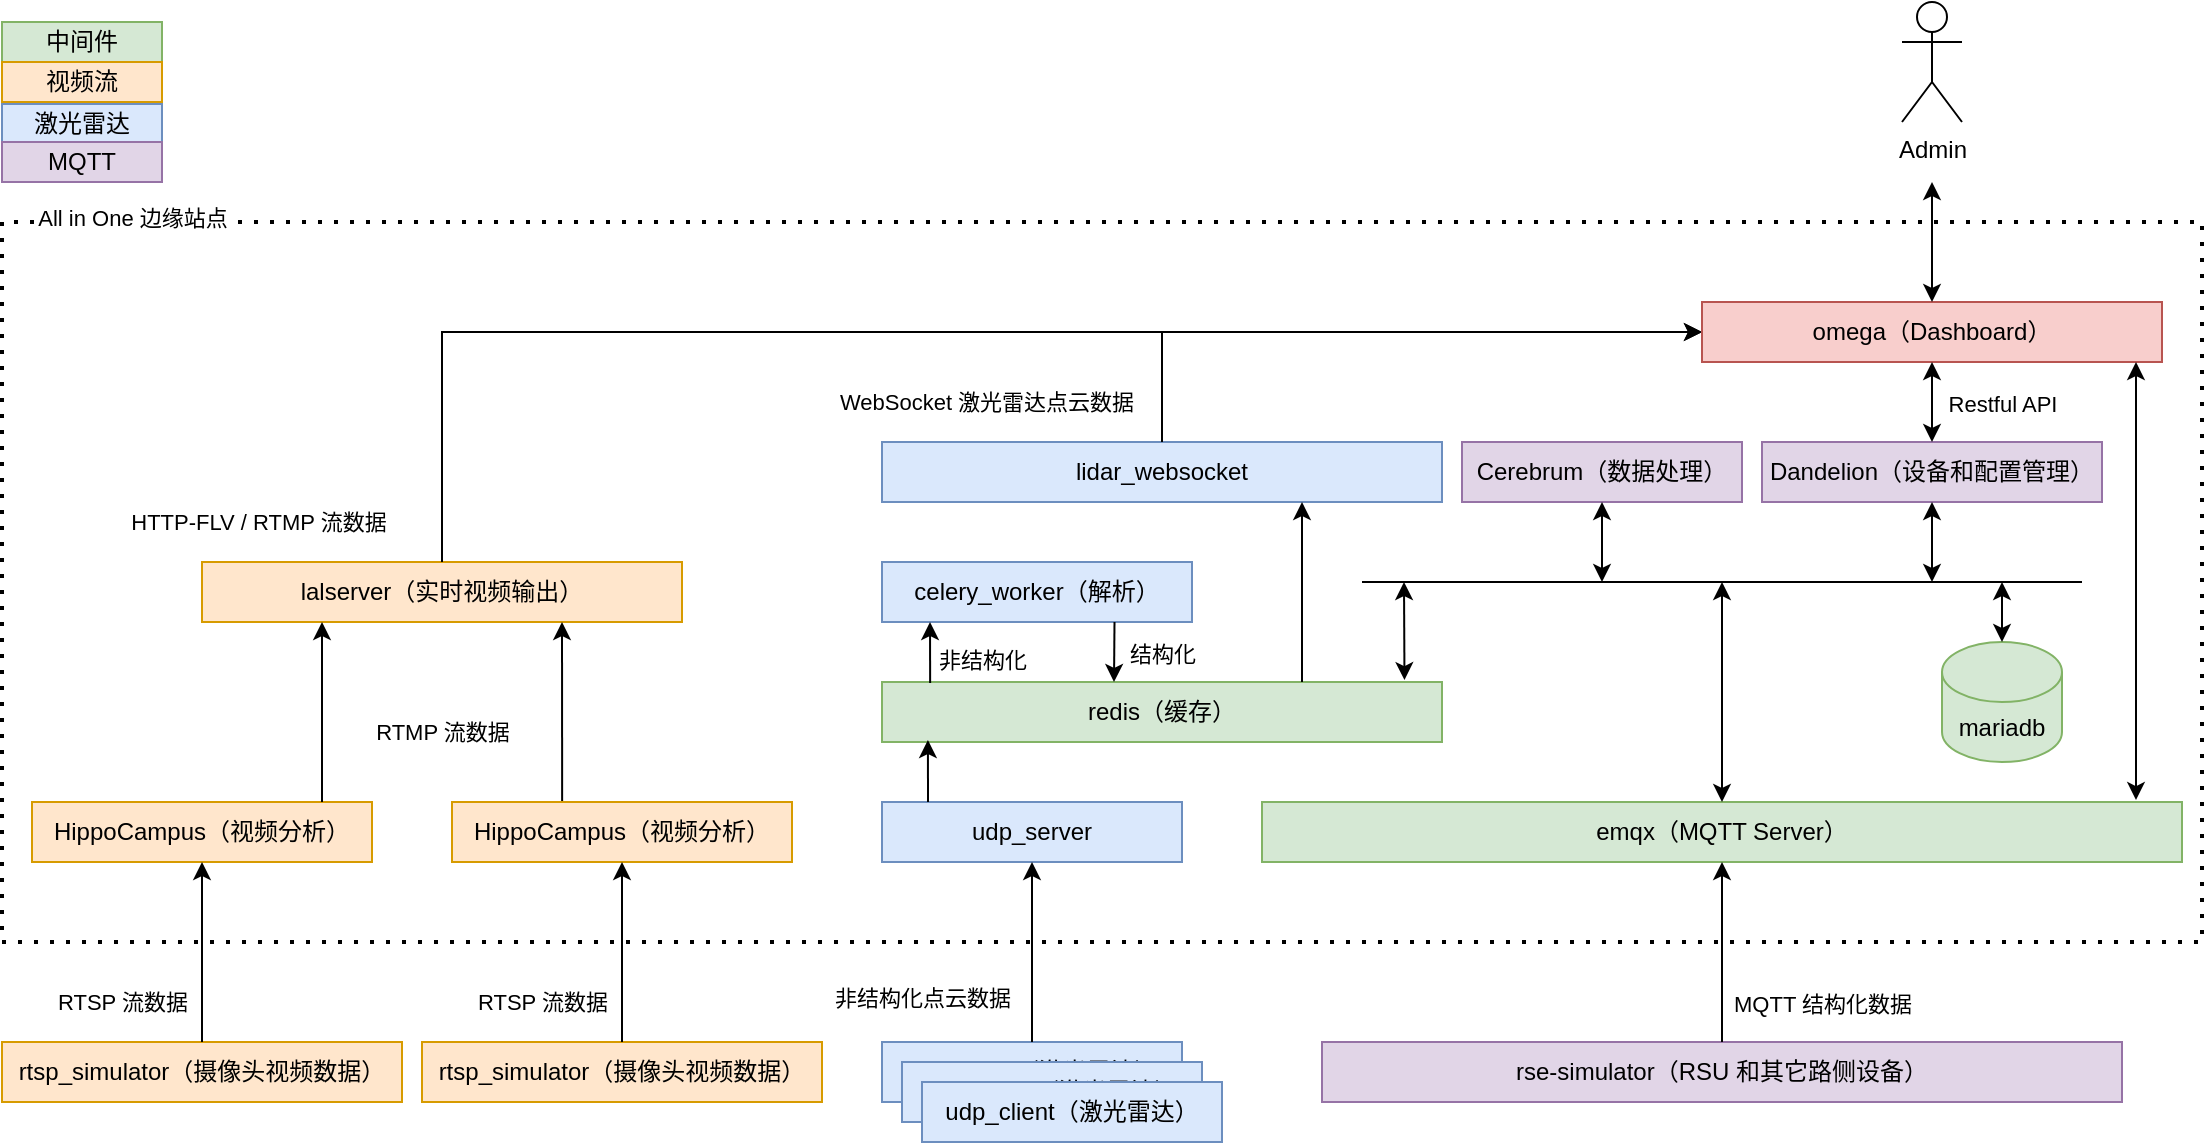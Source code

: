 <mxfile version="20.3.0" type="device"><diagram id="R4nVMdrrn0Yf84N8K09i" name="Page-1"><mxGraphModel dx="946" dy="725" grid="1" gridSize="10" guides="1" tooltips="1" connect="1" arrows="1" fold="1" page="1" pageScale="1" pageWidth="850" pageHeight="1100" math="0" shadow="0"><root><mxCell id="0"/><mxCell id="1" parent="0"/><mxCell id="p6AYMFhOJ9YG2E-_DnDI-4" value="rtsp_simulator（摄像头视频数据）" style="rounded=0;whiteSpace=wrap;html=1;fillColor=#ffe6cc;strokeColor=#d79b00;" parent="1" vertex="1"><mxGeometry x="40" y="730" width="200" height="30" as="geometry"/></mxCell><mxCell id="p6AYMFhOJ9YG2E-_DnDI-6" value="HippoCampus（视频分析）" style="rounded=0;whiteSpace=wrap;html=1;fillColor=#ffe6cc;strokeColor=#d79b00;" parent="1" vertex="1"><mxGeometry x="55" y="610" width="170" height="30" as="geometry"/></mxCell><mxCell id="p6AYMFhOJ9YG2E-_DnDI-7" value="" style="endArrow=classic;html=1;rounded=0;exitX=0.5;exitY=0;exitDx=0;exitDy=0;entryX=0.5;entryY=1;entryDx=0;entryDy=0;" parent="1" source="p6AYMFhOJ9YG2E-_DnDI-4" target="p6AYMFhOJ9YG2E-_DnDI-6" edge="1"><mxGeometry width="50" height="50" relative="1" as="geometry"><mxPoint x="320" y="670" as="sourcePoint"/><mxPoint x="370" y="620" as="targetPoint"/></mxGeometry></mxCell><mxCell id="p6AYMFhOJ9YG2E-_DnDI-15" value="RTSP 流数据" style="edgeLabel;html=1;align=center;verticalAlign=middle;resizable=0;points=[];" parent="p6AYMFhOJ9YG2E-_DnDI-7" vertex="1" connectable="0"><mxGeometry x="-0.522" y="1" relative="1" as="geometry"><mxPoint x="-39" y="1" as="offset"/></mxGeometry></mxCell><mxCell id="p6AYMFhOJ9YG2E-_DnDI-14" value="lalserver（实时视频输出）" style="rounded=0;whiteSpace=wrap;html=1;fillColor=#ffe6cc;strokeColor=#d79b00;" parent="1" vertex="1"><mxGeometry x="140" y="490" width="240" height="30" as="geometry"/></mxCell><mxCell id="p6AYMFhOJ9YG2E-_DnDI-16" value="rtsp_simulator（摄像头视频数据）" style="rounded=0;whiteSpace=wrap;html=1;fillColor=#ffe6cc;strokeColor=#d79b00;" parent="1" vertex="1"><mxGeometry x="250" y="730" width="200" height="30" as="geometry"/></mxCell><mxCell id="p6AYMFhOJ9YG2E-_DnDI-17" value="HippoCampus（视频分析）" style="rounded=0;whiteSpace=wrap;html=1;fillColor=#ffe6cc;strokeColor=#d79b00;" parent="1" vertex="1"><mxGeometry x="265" y="610" width="170" height="30" as="geometry"/></mxCell><mxCell id="p6AYMFhOJ9YG2E-_DnDI-18" value="" style="endArrow=classic;html=1;rounded=0;exitX=0.5;exitY=0;exitDx=0;exitDy=0;entryX=0.5;entryY=1;entryDx=0;entryDy=0;" parent="1" source="p6AYMFhOJ9YG2E-_DnDI-16" target="p6AYMFhOJ9YG2E-_DnDI-17" edge="1"><mxGeometry width="50" height="50" relative="1" as="geometry"><mxPoint x="530" y="670" as="sourcePoint"/><mxPoint x="580" y="620" as="targetPoint"/></mxGeometry></mxCell><mxCell id="p6AYMFhOJ9YG2E-_DnDI-19" value="RTSP 流数据" style="edgeLabel;html=1;align=center;verticalAlign=middle;resizable=0;points=[];" parent="p6AYMFhOJ9YG2E-_DnDI-18" vertex="1" connectable="0"><mxGeometry x="-0.522" y="1" relative="1" as="geometry"><mxPoint x="-39" y="1" as="offset"/></mxGeometry></mxCell><mxCell id="p6AYMFhOJ9YG2E-_DnDI-22" value="" style="endArrow=classic;html=1;rounded=0;entryX=0.25;entryY=1;entryDx=0;entryDy=0;" parent="1" target="p6AYMFhOJ9YG2E-_DnDI-14" edge="1"><mxGeometry width="50" height="50" relative="1" as="geometry"><mxPoint x="200" y="610" as="sourcePoint"/><mxPoint x="450" y="460" as="targetPoint"/></mxGeometry></mxCell><mxCell id="p6AYMFhOJ9YG2E-_DnDI-25" value="RTMP 流数据" style="edgeLabel;html=1;align=center;verticalAlign=middle;resizable=0;points=[];" parent="p6AYMFhOJ9YG2E-_DnDI-22" vertex="1" connectable="0"><mxGeometry x="-0.217" y="-2" relative="1" as="geometry"><mxPoint x="58" as="offset"/></mxGeometry></mxCell><mxCell id="p6AYMFhOJ9YG2E-_DnDI-23" value="" style="endArrow=classic;html=1;rounded=0;entryX=0.75;entryY=1;entryDx=0;entryDy=0;exitX=0.324;exitY=-0.017;exitDx=0;exitDy=0;exitPerimeter=0;" parent="1" source="p6AYMFhOJ9YG2E-_DnDI-17" target="p6AYMFhOJ9YG2E-_DnDI-14" edge="1"><mxGeometry width="50" height="50" relative="1" as="geometry"><mxPoint x="490" y="540" as="sourcePoint"/><mxPoint x="450" y="460" as="targetPoint"/></mxGeometry></mxCell><mxCell id="p6AYMFhOJ9YG2E-_DnDI-26" value="Admin" style="shape=umlActor;verticalLabelPosition=bottom;verticalAlign=top;html=1;outlineConnect=0;" parent="1" vertex="1"><mxGeometry x="990" y="210" width="30" height="60" as="geometry"/></mxCell><mxCell id="p6AYMFhOJ9YG2E-_DnDI-27" value="" style="endArrow=classic;html=1;rounded=0;exitX=0.5;exitY=0;exitDx=0;exitDy=0;entryX=0;entryY=0.5;entryDx=0;entryDy=0;" parent="1" source="p6AYMFhOJ9YG2E-_DnDI-14" edge="1" target="p6AYMFhOJ9YG2E-_DnDI-74"><mxGeometry width="50" height="50" relative="1" as="geometry"><mxPoint x="400" y="510" as="sourcePoint"/><mxPoint x="620" y="380" as="targetPoint"/><Array as="points"><mxPoint x="260" y="375"/></Array></mxGeometry></mxCell><mxCell id="p6AYMFhOJ9YG2E-_DnDI-30" value="HTTP-FLV / RTMP 流数据" style="edgeLabel;html=1;align=center;verticalAlign=middle;resizable=0;points=[];" parent="p6AYMFhOJ9YG2E-_DnDI-27" vertex="1" connectable="0"><mxGeometry x="-0.373" y="-2" relative="1" as="geometry"><mxPoint x="-211" y="93" as="offset"/></mxGeometry></mxCell><mxCell id="p6AYMFhOJ9YG2E-_DnDI-34" value="udp_server" style="rounded=0;whiteSpace=wrap;html=1;fillColor=#dae8fc;strokeColor=#6c8ebf;" parent="1" vertex="1"><mxGeometry x="480" y="610" width="150" height="30" as="geometry"/></mxCell><mxCell id="p6AYMFhOJ9YG2E-_DnDI-35" value="udp_client（激光雷达）" style="rounded=0;whiteSpace=wrap;html=1;fillColor=#dae8fc;strokeColor=#6c8ebf;" parent="1" vertex="1"><mxGeometry x="480" y="730" width="150" height="30" as="geometry"/></mxCell><mxCell id="p6AYMFhOJ9YG2E-_DnDI-36" value="udp_client（激光雷达）" style="rounded=0;whiteSpace=wrap;html=1;fillColor=#dae8fc;strokeColor=#6c8ebf;" parent="1" vertex="1"><mxGeometry x="490" y="740" width="150" height="30" as="geometry"/></mxCell><mxCell id="p6AYMFhOJ9YG2E-_DnDI-37" value="udp_client（激光雷达）" style="rounded=0;whiteSpace=wrap;html=1;fillColor=#dae8fc;strokeColor=#6c8ebf;" parent="1" vertex="1"><mxGeometry x="500" y="750" width="150" height="30" as="geometry"/></mxCell><mxCell id="p6AYMFhOJ9YG2E-_DnDI-38" value="" style="endArrow=classic;html=1;rounded=0;exitX=0.5;exitY=0;exitDx=0;exitDy=0;entryX=0.5;entryY=1;entryDx=0;entryDy=0;" parent="1" source="p6AYMFhOJ9YG2E-_DnDI-35" target="p6AYMFhOJ9YG2E-_DnDI-34" edge="1"><mxGeometry width="50" height="50" relative="1" as="geometry"><mxPoint x="400" y="550" as="sourcePoint"/><mxPoint x="450" y="500" as="targetPoint"/></mxGeometry></mxCell><mxCell id="p6AYMFhOJ9YG2E-_DnDI-40" value="非结构化点云数据" style="edgeLabel;html=1;align=center;verticalAlign=middle;resizable=0;points=[];" parent="p6AYMFhOJ9YG2E-_DnDI-38" vertex="1" connectable="0"><mxGeometry x="-0.511" relative="1" as="geometry"><mxPoint x="-55" as="offset"/></mxGeometry></mxCell><mxCell id="p6AYMFhOJ9YG2E-_DnDI-41" value="celery_worker（解析）" style="rounded=0;whiteSpace=wrap;html=1;fillColor=#dae8fc;strokeColor=#6c8ebf;" parent="1" vertex="1"><mxGeometry x="480" y="490" width="155" height="30" as="geometry"/></mxCell><mxCell id="p6AYMFhOJ9YG2E-_DnDI-43" value="redis（缓存）" style="rounded=0;whiteSpace=wrap;html=1;fillColor=#d5e8d4;strokeColor=#82b366;" parent="1" vertex="1"><mxGeometry x="480" y="550" width="280" height="30" as="geometry"/></mxCell><mxCell id="p6AYMFhOJ9YG2E-_DnDI-44" value="rse-simulator（RSU 和其它路侧设备）" style="rounded=0;whiteSpace=wrap;html=1;fillColor=#e1d5e7;strokeColor=#9673a6;" parent="1" vertex="1"><mxGeometry x="700" y="730" width="400" height="30" as="geometry"/></mxCell><mxCell id="p6AYMFhOJ9YG2E-_DnDI-45" value="emqx（MQTT Server）" style="rounded=0;whiteSpace=wrap;html=1;fillColor=#d5e8d4;strokeColor=#82b366;" parent="1" vertex="1"><mxGeometry x="670" y="610" width="460" height="30" as="geometry"/></mxCell><mxCell id="p6AYMFhOJ9YG2E-_DnDI-46" value="" style="endArrow=classic;html=1;rounded=0;exitX=0.5;exitY=0;exitDx=0;exitDy=0;entryX=0.5;entryY=1;entryDx=0;entryDy=0;" parent="1" source="p6AYMFhOJ9YG2E-_DnDI-44" target="p6AYMFhOJ9YG2E-_DnDI-45" edge="1"><mxGeometry width="50" height="50" relative="1" as="geometry"><mxPoint x="460" y="540" as="sourcePoint"/><mxPoint x="510" y="490" as="targetPoint"/></mxGeometry></mxCell><mxCell id="p6AYMFhOJ9YG2E-_DnDI-78" value="MQTT 结构化数据" style="edgeLabel;html=1;align=center;verticalAlign=middle;resizable=0;points=[];" parent="p6AYMFhOJ9YG2E-_DnDI-46" vertex="1" connectable="0"><mxGeometry x="-0.344" y="1" relative="1" as="geometry"><mxPoint x="51" y="10" as="offset"/></mxGeometry></mxCell><mxCell id="p6AYMFhOJ9YG2E-_DnDI-49" value="lidar_websocket" style="rounded=0;whiteSpace=wrap;html=1;fillColor=#dae8fc;strokeColor=#6c8ebf;" parent="1" vertex="1"><mxGeometry x="480" y="430" width="280" height="30" as="geometry"/></mxCell><mxCell id="p6AYMFhOJ9YG2E-_DnDI-51" value="" style="endArrow=classic;html=1;rounded=0;exitX=0.5;exitY=0;exitDx=0;exitDy=0;entryX=0;entryY=0.5;entryDx=0;entryDy=0;" parent="1" source="p6AYMFhOJ9YG2E-_DnDI-49" edge="1" target="p6AYMFhOJ9YG2E-_DnDI-74"><mxGeometry width="50" height="50" relative="1" as="geometry"><mxPoint x="460" y="540" as="sourcePoint"/><mxPoint x="620" y="260" as="targetPoint"/><Array as="points"><mxPoint x="620" y="375"/></Array></mxGeometry></mxCell><mxCell id="p6AYMFhOJ9YG2E-_DnDI-52" value="WebSocket 激光雷达点云数据" style="edgeLabel;html=1;align=center;verticalAlign=middle;resizable=0;points=[];" parent="p6AYMFhOJ9YG2E-_DnDI-51" vertex="1" connectable="0"><mxGeometry x="-0.612" y="-2" relative="1" as="geometry"><mxPoint x="-96" y="33" as="offset"/></mxGeometry></mxCell><mxCell id="p6AYMFhOJ9YG2E-_DnDI-53" value="" style="endArrow=classic;html=1;rounded=0;entryX=0.082;entryY=0.967;entryDx=0;entryDy=0;entryPerimeter=0;" parent="1" target="p6AYMFhOJ9YG2E-_DnDI-43" edge="1"><mxGeometry width="50" height="50" relative="1" as="geometry"><mxPoint x="503" y="610" as="sourcePoint"/><mxPoint x="510" y="490" as="targetPoint"/></mxGeometry></mxCell><mxCell id="p6AYMFhOJ9YG2E-_DnDI-55" value="" style="endArrow=classic;html=1;rounded=0;exitX=0.086;exitY=0.017;exitDx=0;exitDy=0;exitPerimeter=0;" parent="1" source="p6AYMFhOJ9YG2E-_DnDI-43" edge="1"><mxGeometry width="50" height="50" relative="1" as="geometry"><mxPoint x="570" y="530" as="sourcePoint"/><mxPoint x="504" y="520" as="targetPoint"/></mxGeometry></mxCell><mxCell id="p6AYMFhOJ9YG2E-_DnDI-57" value="非结构化" style="edgeLabel;html=1;align=center;verticalAlign=middle;resizable=0;points=[];" parent="p6AYMFhOJ9YG2E-_DnDI-55" vertex="1" connectable="0"><mxGeometry x="-0.213" y="-2" relative="1" as="geometry"><mxPoint x="24" as="offset"/></mxGeometry></mxCell><mxCell id="p6AYMFhOJ9YG2E-_DnDI-56" value="" style="endArrow=classic;html=1;rounded=0;exitX=0.75;exitY=1;exitDx=0;exitDy=0;" parent="1" source="p6AYMFhOJ9YG2E-_DnDI-41" edge="1"><mxGeometry width="50" height="50" relative="1" as="geometry"><mxPoint x="570" y="530" as="sourcePoint"/><mxPoint x="596" y="550" as="targetPoint"/></mxGeometry></mxCell><mxCell id="p6AYMFhOJ9YG2E-_DnDI-58" value="结构化" style="edgeLabel;html=1;align=center;verticalAlign=middle;resizable=0;points=[];" parent="p6AYMFhOJ9YG2E-_DnDI-56" vertex="1" connectable="0"><mxGeometry x="0.033" y="1" relative="1" as="geometry"><mxPoint x="23" as="offset"/></mxGeometry></mxCell><mxCell id="p6AYMFhOJ9YG2E-_DnDI-59" value="" style="endArrow=classic;html=1;rounded=0;exitX=0.75;exitY=0;exitDx=0;exitDy=0;entryX=0.75;entryY=1;entryDx=0;entryDy=0;" parent="1" source="p6AYMFhOJ9YG2E-_DnDI-43" target="p6AYMFhOJ9YG2E-_DnDI-49" edge="1"><mxGeometry width="50" height="50" relative="1" as="geometry"><mxPoint x="570" y="530" as="sourcePoint"/><mxPoint x="620" y="480" as="targetPoint"/></mxGeometry></mxCell><mxCell id="p6AYMFhOJ9YG2E-_DnDI-61" value="Dandelion（设备和配置管理）" style="rounded=0;whiteSpace=wrap;html=1;fillColor=#e1d5e7;strokeColor=#9673a6;" parent="1" vertex="1"><mxGeometry x="920" y="430" width="170" height="30" as="geometry"/></mxCell><mxCell id="p6AYMFhOJ9YG2E-_DnDI-62" value="Cerebrum（数据处理）" style="rounded=0;whiteSpace=wrap;html=1;fillColor=#e1d5e7;strokeColor=#9673a6;" parent="1" vertex="1"><mxGeometry x="770" y="430" width="140" height="30" as="geometry"/></mxCell><mxCell id="p6AYMFhOJ9YG2E-_DnDI-63" value="mariadb" style="shape=cylinder3;whiteSpace=wrap;html=1;boundedLbl=1;backgroundOutline=1;size=15;fillColor=#d5e8d4;strokeColor=#82b366;" parent="1" vertex="1"><mxGeometry x="1010" y="530" width="60" height="60" as="geometry"/></mxCell><mxCell id="p6AYMFhOJ9YG2E-_DnDI-65" value="" style="endArrow=none;html=1;rounded=0;" parent="1" edge="1"><mxGeometry width="50" height="50" relative="1" as="geometry"><mxPoint x="720" y="500" as="sourcePoint"/><mxPoint x="1080" y="500" as="targetPoint"/></mxGeometry></mxCell><mxCell id="p6AYMFhOJ9YG2E-_DnDI-67" value="" style="endArrow=classic;startArrow=classic;html=1;rounded=0;exitX=0.933;exitY=-0.032;exitDx=0;exitDy=0;exitPerimeter=0;" parent="1" source="p6AYMFhOJ9YG2E-_DnDI-43" edge="1"><mxGeometry width="50" height="50" relative="1" as="geometry"><mxPoint x="820" y="610" as="sourcePoint"/><mxPoint x="741" y="500" as="targetPoint"/></mxGeometry></mxCell><mxCell id="p6AYMFhOJ9YG2E-_DnDI-68" value="" style="endArrow=classic;startArrow=classic;html=1;rounded=0;exitX=0.5;exitY=0;exitDx=0;exitDy=0;" parent="1" source="p6AYMFhOJ9YG2E-_DnDI-45" edge="1"><mxGeometry width="50" height="50" relative="1" as="geometry"><mxPoint x="820" y="610" as="sourcePoint"/><mxPoint x="900" y="500" as="targetPoint"/></mxGeometry></mxCell><mxCell id="p6AYMFhOJ9YG2E-_DnDI-69" value="" style="endArrow=classic;startArrow=classic;html=1;rounded=0;exitX=0.5;exitY=0;exitDx=0;exitDy=0;exitPerimeter=0;" parent="1" source="p6AYMFhOJ9YG2E-_DnDI-63" edge="1"><mxGeometry width="50" height="50" relative="1" as="geometry"><mxPoint x="820" y="610" as="sourcePoint"/><mxPoint x="1040" y="500" as="targetPoint"/></mxGeometry></mxCell><mxCell id="p6AYMFhOJ9YG2E-_DnDI-70" value="" style="endArrow=classic;startArrow=classic;html=1;rounded=0;entryX=0.5;entryY=1;entryDx=0;entryDy=0;" parent="1" target="p6AYMFhOJ9YG2E-_DnDI-62" edge="1"><mxGeometry width="50" height="50" relative="1" as="geometry"><mxPoint x="840" y="500" as="sourcePoint"/><mxPoint x="870" y="560" as="targetPoint"/></mxGeometry></mxCell><mxCell id="p6AYMFhOJ9YG2E-_DnDI-71" value="" style="endArrow=classic;startArrow=classic;html=1;rounded=0;exitX=0.5;exitY=1;exitDx=0;exitDy=0;" parent="1" source="p6AYMFhOJ9YG2E-_DnDI-61" edge="1"><mxGeometry width="50" height="50" relative="1" as="geometry"><mxPoint x="1040" y="500" as="sourcePoint"/><mxPoint x="1005" y="500" as="targetPoint"/></mxGeometry></mxCell><mxCell id="p6AYMFhOJ9YG2E-_DnDI-74" value="omega（Dashboard）" style="rounded=0;whiteSpace=wrap;html=1;fillColor=#f8cecc;strokeColor=#b85450;" parent="1" vertex="1"><mxGeometry x="890" y="360" width="230" height="30" as="geometry"/></mxCell><mxCell id="p6AYMFhOJ9YG2E-_DnDI-75" value="" style="endArrow=classic;startArrow=classic;html=1;rounded=0;exitX=0.5;exitY=0;exitDx=0;exitDy=0;" parent="1" source="p6AYMFhOJ9YG2E-_DnDI-74" edge="1"><mxGeometry width="50" height="50" relative="1" as="geometry"><mxPoint x="780" y="430" as="sourcePoint"/><mxPoint x="1005" y="300" as="targetPoint"/></mxGeometry></mxCell><mxCell id="p6AYMFhOJ9YG2E-_DnDI-76" value="" style="endArrow=classic;startArrow=classic;html=1;rounded=0;entryX=0.5;entryY=1;entryDx=0;entryDy=0;exitX=0.5;exitY=0;exitDx=0;exitDy=0;" parent="1" source="p6AYMFhOJ9YG2E-_DnDI-61" target="p6AYMFhOJ9YG2E-_DnDI-74" edge="1"><mxGeometry width="50" height="50" relative="1" as="geometry"><mxPoint x="780" y="430" as="sourcePoint"/><mxPoint x="830" y="380" as="targetPoint"/></mxGeometry></mxCell><mxCell id="p6AYMFhOJ9YG2E-_DnDI-77" value="Restful API" style="edgeLabel;html=1;align=center;verticalAlign=middle;resizable=0;points=[];" parent="p6AYMFhOJ9YG2E-_DnDI-76" vertex="1" connectable="0"><mxGeometry x="-0.048" y="-1" relative="1" as="geometry"><mxPoint x="34" as="offset"/></mxGeometry></mxCell><mxCell id="p6AYMFhOJ9YG2E-_DnDI-80" value="" style="endArrow=none;dashed=1;html=1;dashPattern=1 3;strokeWidth=2;rounded=0;" parent="1" edge="1"><mxGeometry width="50" height="50" relative="1" as="geometry"><mxPoint x="40" y="680" as="sourcePoint"/><mxPoint x="40" y="680" as="targetPoint"/><Array as="points"><mxPoint x="1140" y="680"/><mxPoint x="1140" y="320"/><mxPoint x="40" y="320"/></Array></mxGeometry></mxCell><mxCell id="p6AYMFhOJ9YG2E-_DnDI-81" value="All in One 边缘站点" style="edgeLabel;html=1;align=center;verticalAlign=middle;resizable=0;points=[];" parent="p6AYMFhOJ9YG2E-_DnDI-80" vertex="1" connectable="0"><mxGeometry x="0.736" y="-2" relative="1" as="geometry"><mxPoint x="39" as="offset"/></mxGeometry></mxCell><mxCell id="p6AYMFhOJ9YG2E-_DnDI-82" value="中间件" style="rounded=0;whiteSpace=wrap;html=1;fillColor=#d5e8d4;strokeColor=#82b366;" parent="1" vertex="1"><mxGeometry x="40" y="220" width="80" height="20" as="geometry"/></mxCell><mxCell id="p6AYMFhOJ9YG2E-_DnDI-83" value="视频流" style="rounded=0;whiteSpace=wrap;html=1;fillColor=#ffe6cc;strokeColor=#d79b00;" parent="1" vertex="1"><mxGeometry x="40" y="240" width="80" height="20" as="geometry"/></mxCell><mxCell id="p6AYMFhOJ9YG2E-_DnDI-84" value="激光雷达" style="rounded=0;whiteSpace=wrap;html=1;fillColor=#dae8fc;strokeColor=#6c8ebf;" parent="1" vertex="1"><mxGeometry x="40" y="261" width="80" height="20" as="geometry"/></mxCell><mxCell id="p6AYMFhOJ9YG2E-_DnDI-85" value="MQTT" style="rounded=0;whiteSpace=wrap;html=1;fillColor=#e1d5e7;strokeColor=#9673a6;" parent="1" vertex="1"><mxGeometry x="40" y="280" width="80" height="20" as="geometry"/></mxCell><mxCell id="hsw9bJHdVAc41KQn4SNi-2" value="" style="endArrow=classic;startArrow=classic;html=1;rounded=0;exitX=0.95;exitY=-0.033;exitDx=0;exitDy=0;exitPerimeter=0;" edge="1" parent="1" source="p6AYMFhOJ9YG2E-_DnDI-45"><mxGeometry width="50" height="50" relative="1" as="geometry"><mxPoint x="680" y="500" as="sourcePoint"/><mxPoint x="1107" y="390" as="targetPoint"/></mxGeometry></mxCell></root></mxGraphModel></diagram></mxfile>